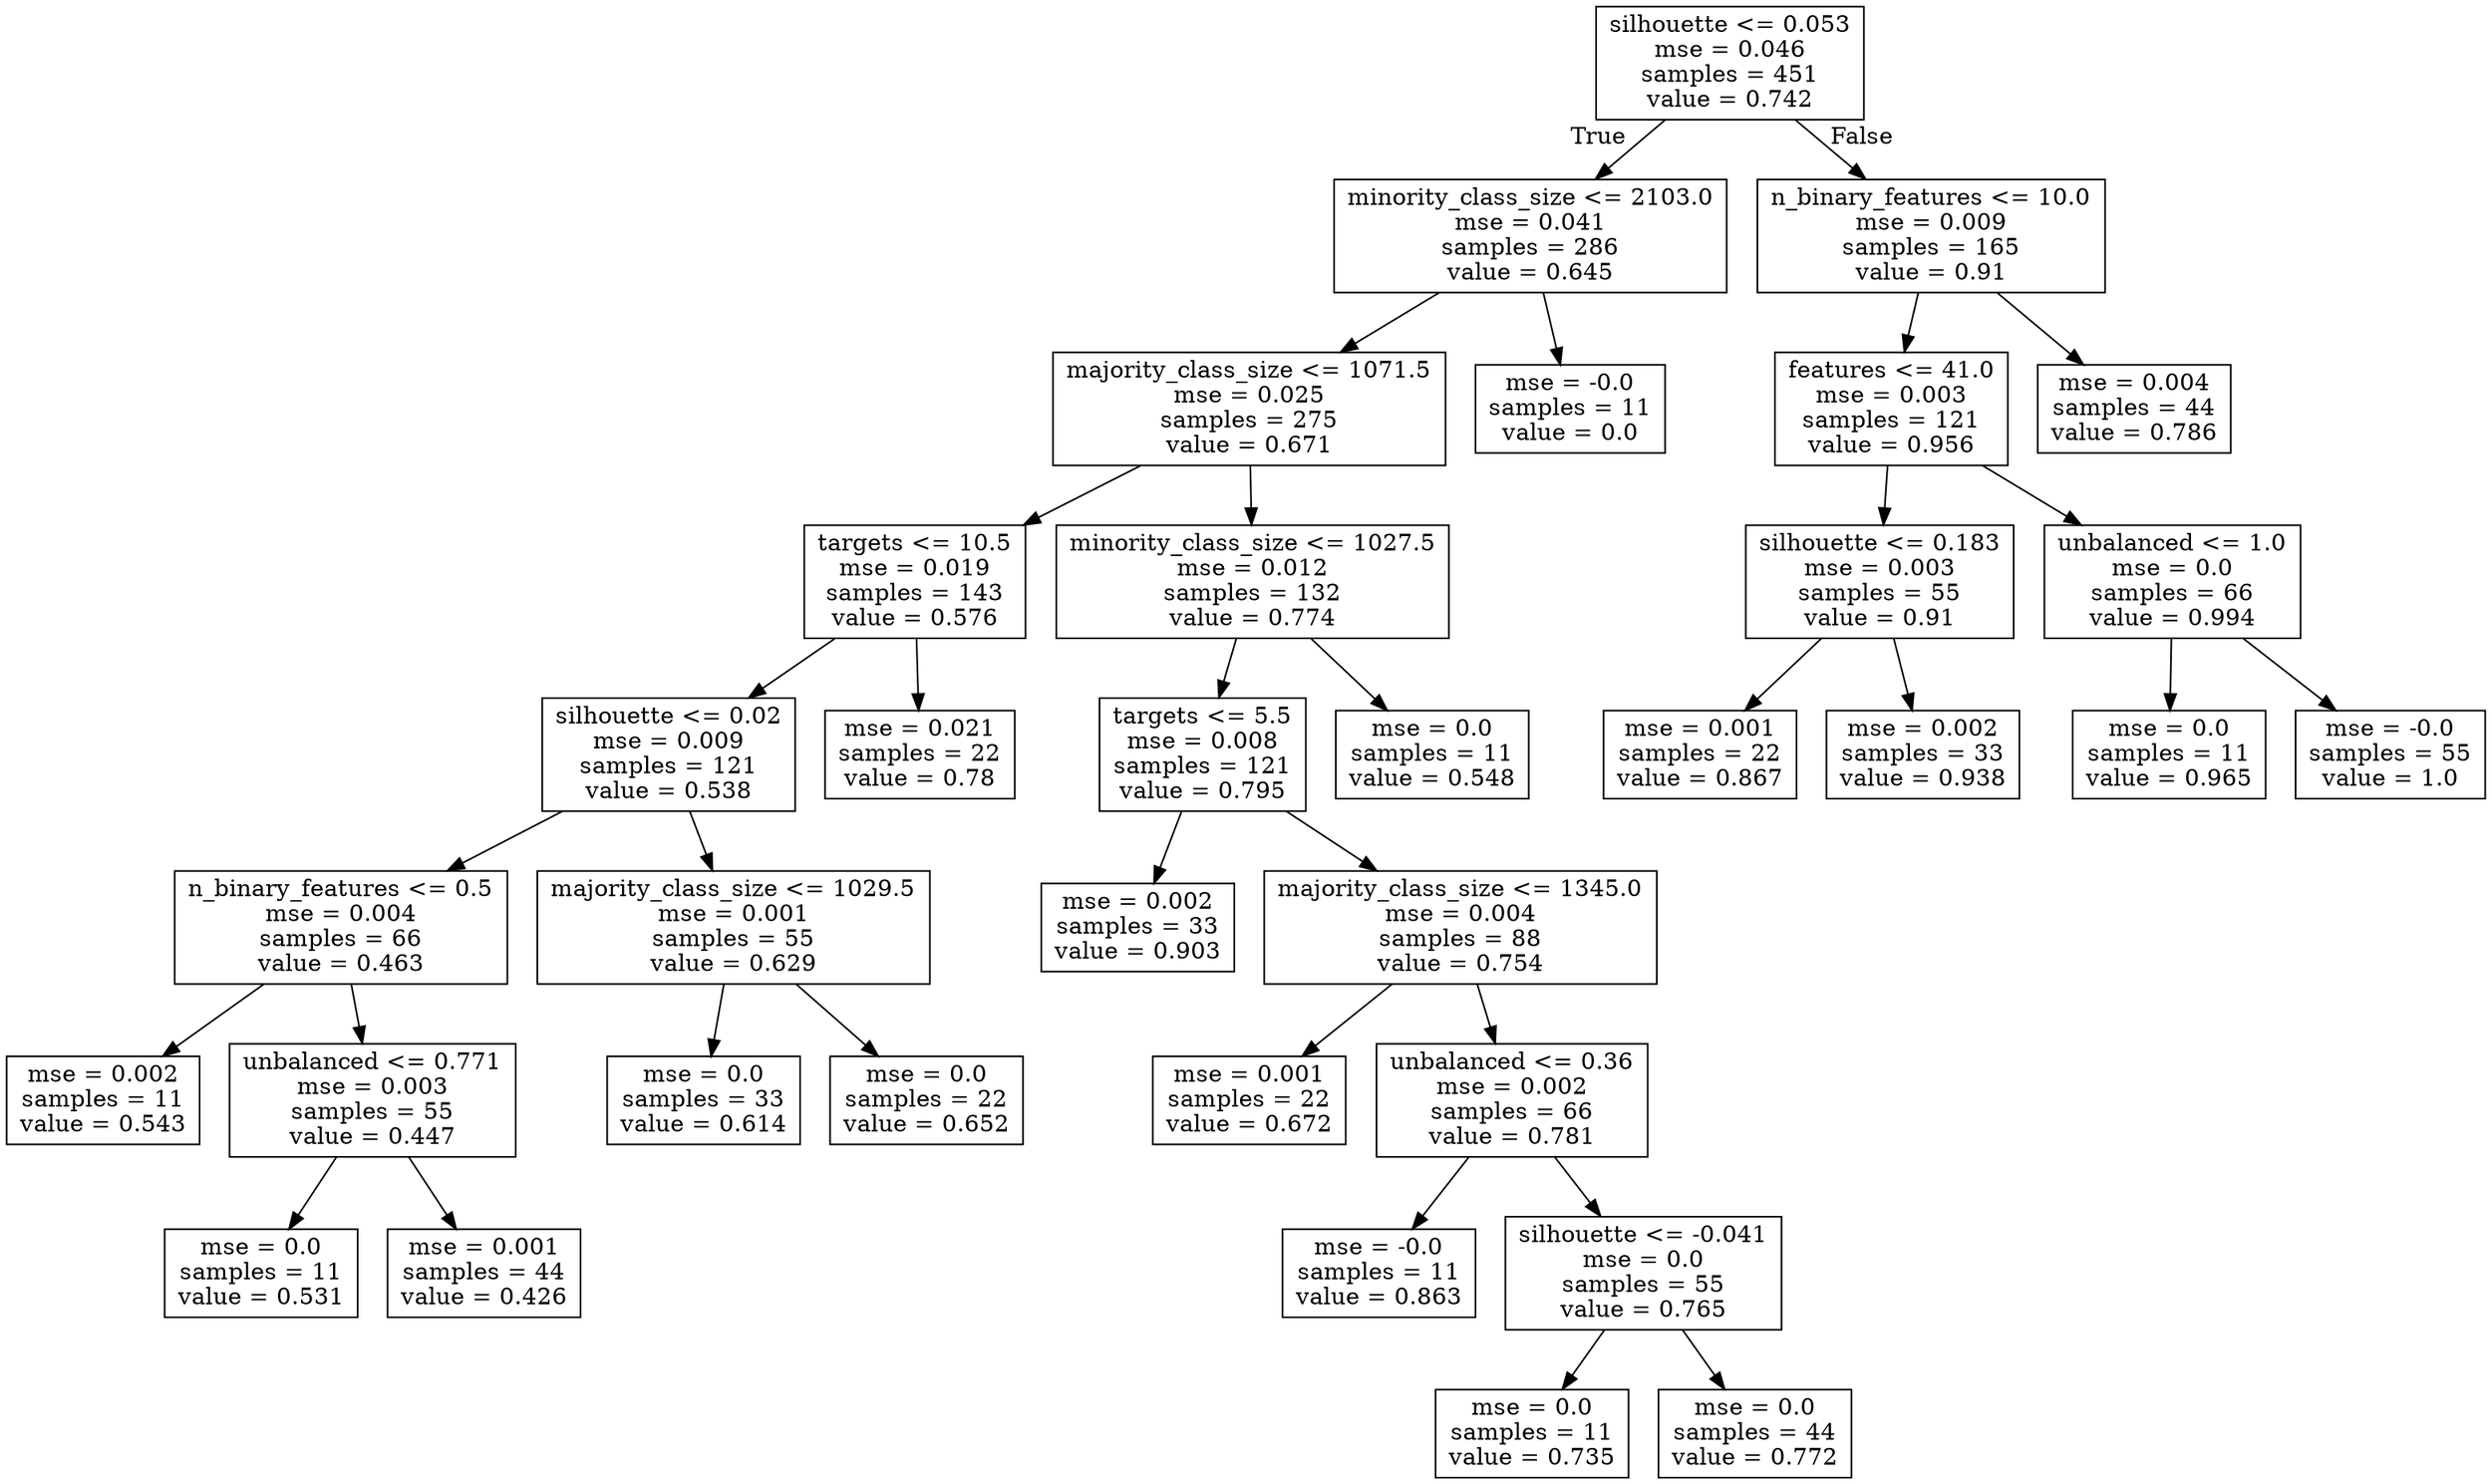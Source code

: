 digraph Tree {
node [shape=box] ;
0 [label="silhouette <= 0.053\nmse = 0.046\nsamples = 451\nvalue = 0.742"] ;
1 [label="minority_class_size <= 2103.0\nmse = 0.041\nsamples = 286\nvalue = 0.645"] ;
0 -> 1 [labeldistance=2.5, labelangle=45, headlabel="True"] ;
2 [label="majority_class_size <= 1071.5\nmse = 0.025\nsamples = 275\nvalue = 0.671"] ;
1 -> 2 ;
3 [label="targets <= 10.5\nmse = 0.019\nsamples = 143\nvalue = 0.576"] ;
2 -> 3 ;
4 [label="silhouette <= 0.02\nmse = 0.009\nsamples = 121\nvalue = 0.538"] ;
3 -> 4 ;
5 [label="n_binary_features <= 0.5\nmse = 0.004\nsamples = 66\nvalue = 0.463"] ;
4 -> 5 ;
6 [label="mse = 0.002\nsamples = 11\nvalue = 0.543"] ;
5 -> 6 ;
7 [label="unbalanced <= 0.771\nmse = 0.003\nsamples = 55\nvalue = 0.447"] ;
5 -> 7 ;
8 [label="mse = 0.0\nsamples = 11\nvalue = 0.531"] ;
7 -> 8 ;
9 [label="mse = 0.001\nsamples = 44\nvalue = 0.426"] ;
7 -> 9 ;
10 [label="majority_class_size <= 1029.5\nmse = 0.001\nsamples = 55\nvalue = 0.629"] ;
4 -> 10 ;
11 [label="mse = 0.0\nsamples = 33\nvalue = 0.614"] ;
10 -> 11 ;
12 [label="mse = 0.0\nsamples = 22\nvalue = 0.652"] ;
10 -> 12 ;
13 [label="mse = 0.021\nsamples = 22\nvalue = 0.78"] ;
3 -> 13 ;
14 [label="minority_class_size <= 1027.5\nmse = 0.012\nsamples = 132\nvalue = 0.774"] ;
2 -> 14 ;
15 [label="targets <= 5.5\nmse = 0.008\nsamples = 121\nvalue = 0.795"] ;
14 -> 15 ;
16 [label="mse = 0.002\nsamples = 33\nvalue = 0.903"] ;
15 -> 16 ;
17 [label="majority_class_size <= 1345.0\nmse = 0.004\nsamples = 88\nvalue = 0.754"] ;
15 -> 17 ;
18 [label="mse = 0.001\nsamples = 22\nvalue = 0.672"] ;
17 -> 18 ;
19 [label="unbalanced <= 0.36\nmse = 0.002\nsamples = 66\nvalue = 0.781"] ;
17 -> 19 ;
20 [label="mse = -0.0\nsamples = 11\nvalue = 0.863"] ;
19 -> 20 ;
21 [label="silhouette <= -0.041\nmse = 0.0\nsamples = 55\nvalue = 0.765"] ;
19 -> 21 ;
22 [label="mse = 0.0\nsamples = 11\nvalue = 0.735"] ;
21 -> 22 ;
23 [label="mse = 0.0\nsamples = 44\nvalue = 0.772"] ;
21 -> 23 ;
24 [label="mse = 0.0\nsamples = 11\nvalue = 0.548"] ;
14 -> 24 ;
25 [label="mse = -0.0\nsamples = 11\nvalue = 0.0"] ;
1 -> 25 ;
26 [label="n_binary_features <= 10.0\nmse = 0.009\nsamples = 165\nvalue = 0.91"] ;
0 -> 26 [labeldistance=2.5, labelangle=-45, headlabel="False"] ;
27 [label="features <= 41.0\nmse = 0.003\nsamples = 121\nvalue = 0.956"] ;
26 -> 27 ;
28 [label="silhouette <= 0.183\nmse = 0.003\nsamples = 55\nvalue = 0.91"] ;
27 -> 28 ;
29 [label="mse = 0.001\nsamples = 22\nvalue = 0.867"] ;
28 -> 29 ;
30 [label="mse = 0.002\nsamples = 33\nvalue = 0.938"] ;
28 -> 30 ;
31 [label="unbalanced <= 1.0\nmse = 0.0\nsamples = 66\nvalue = 0.994"] ;
27 -> 31 ;
32 [label="mse = 0.0\nsamples = 11\nvalue = 0.965"] ;
31 -> 32 ;
33 [label="mse = -0.0\nsamples = 55\nvalue = 1.0"] ;
31 -> 33 ;
34 [label="mse = 0.004\nsamples = 44\nvalue = 0.786"] ;
26 -> 34 ;
}